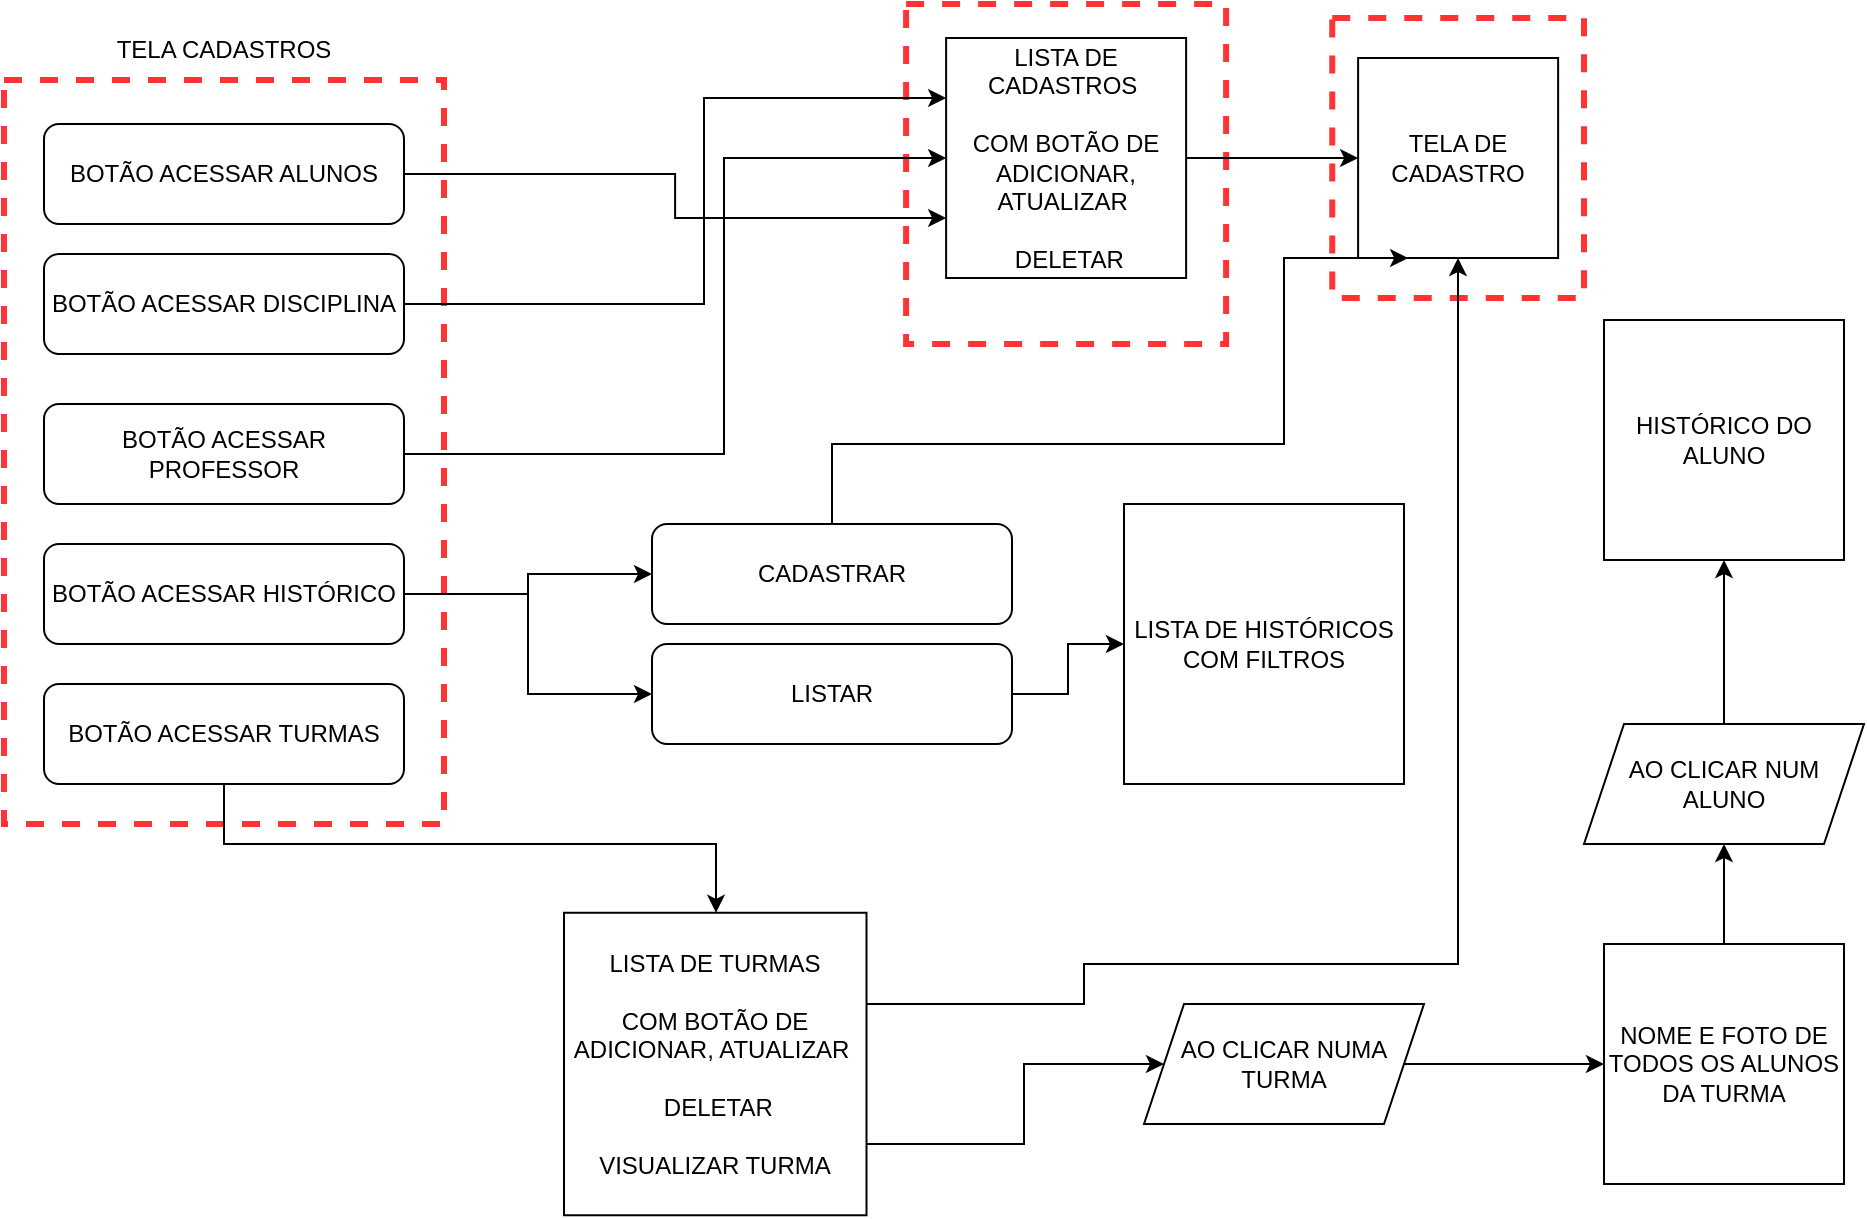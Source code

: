 <mxfile>
    <diagram id="B5hvTajtP3n7r4fV_qKo" name="Página-1">
        <mxGraphModel dx="1505" dy="1000" grid="1" gridSize="10" guides="1" tooltips="1" connect="1" arrows="1" fold="1" page="1" pageScale="1" pageWidth="827" pageHeight="1169" math="0" shadow="0">
            <root>
                <mxCell id="0"/>
                <mxCell id="1" parent="0"/>
                <mxCell id="-mRNOfv_80mKuR-ORZKl-20" value="" style="rounded=0;whiteSpace=wrap;html=1;dashed=1;strokeColor=#FF3333;strokeWidth=3;fillColor=none;" parent="1" vertex="1">
                    <mxGeometry x="754.12" y="57" width="125.88" height="140" as="geometry"/>
                </mxCell>
                <mxCell id="-mRNOfv_80mKuR-ORZKl-17" value="" style="rounded=0;whiteSpace=wrap;html=1;dashed=1;strokeColor=#FF3333;strokeWidth=3;fillColor=none;" parent="1" vertex="1">
                    <mxGeometry x="90" y="88" width="220" height="372" as="geometry"/>
                </mxCell>
                <mxCell id="-mRNOfv_80mKuR-ORZKl-19" value="" style="rounded=0;whiteSpace=wrap;html=1;dashed=1;strokeColor=#FF3333;strokeWidth=3;fillColor=none;" parent="1" vertex="1">
                    <mxGeometry x="541.06" y="50" width="160" height="170" as="geometry"/>
                </mxCell>
                <mxCell id="-mRNOfv_80mKuR-ORZKl-49" style="edgeStyle=orthogonalEdgeStyle;rounded=0;orthogonalLoop=1;jettySize=auto;html=1;entryX=0;entryY=0.75;entryDx=0;entryDy=0;" parent="1" source="-mRNOfv_80mKuR-ORZKl-2" target="-mRNOfv_80mKuR-ORZKl-12" edge="1">
                    <mxGeometry relative="1" as="geometry"/>
                </mxCell>
                <mxCell id="-mRNOfv_80mKuR-ORZKl-2" value="BOTÃO ACESSAR ALUNOS&lt;br&gt;" style="rounded=1;whiteSpace=wrap;html=1;" parent="1" vertex="1">
                    <mxGeometry x="110" y="110" width="180" height="50" as="geometry"/>
                </mxCell>
                <mxCell id="-mRNOfv_80mKuR-ORZKl-24" style="edgeStyle=orthogonalEdgeStyle;rounded=0;orthogonalLoop=1;jettySize=auto;html=1;entryX=0;entryY=0.25;entryDx=0;entryDy=0;" parent="1" source="-mRNOfv_80mKuR-ORZKl-3" target="-mRNOfv_80mKuR-ORZKl-12" edge="1">
                    <mxGeometry relative="1" as="geometry">
                        <Array as="points">
                            <mxPoint x="440" y="200"/>
                            <mxPoint x="440" y="97"/>
                        </Array>
                    </mxGeometry>
                </mxCell>
                <mxCell id="-mRNOfv_80mKuR-ORZKl-3" value="BOTÃO ACESSAR DISCIPLINA" style="rounded=1;whiteSpace=wrap;html=1;" parent="1" vertex="1">
                    <mxGeometry x="110" y="175" width="180" height="50" as="geometry"/>
                </mxCell>
                <mxCell id="-mRNOfv_80mKuR-ORZKl-25" style="edgeStyle=orthogonalEdgeStyle;rounded=0;orthogonalLoop=1;jettySize=auto;html=1;entryX=0;entryY=0.5;entryDx=0;entryDy=0;" parent="1" source="-mRNOfv_80mKuR-ORZKl-4" target="-mRNOfv_80mKuR-ORZKl-12" edge="1">
                    <mxGeometry relative="1" as="geometry">
                        <Array as="points">
                            <mxPoint x="450" y="275"/>
                            <mxPoint x="450" y="127"/>
                        </Array>
                    </mxGeometry>
                </mxCell>
                <mxCell id="-mRNOfv_80mKuR-ORZKl-4" value="BOTÃO ACESSAR PROFESSOR" style="rounded=1;whiteSpace=wrap;html=1;" parent="1" vertex="1">
                    <mxGeometry x="110" y="250" width="180" height="50" as="geometry"/>
                </mxCell>
                <mxCell id="-mRNOfv_80mKuR-ORZKl-56" style="edgeStyle=orthogonalEdgeStyle;rounded=0;orthogonalLoop=1;jettySize=auto;html=1;entryX=0;entryY=0.5;entryDx=0;entryDy=0;" parent="1" source="-mRNOfv_80mKuR-ORZKl-5" target="-mRNOfv_80mKuR-ORZKl-52" edge="1">
                    <mxGeometry relative="1" as="geometry"/>
                </mxCell>
                <mxCell id="-mRNOfv_80mKuR-ORZKl-57" style="edgeStyle=orthogonalEdgeStyle;rounded=0;orthogonalLoop=1;jettySize=auto;html=1;entryX=0;entryY=0.5;entryDx=0;entryDy=0;" parent="1" source="-mRNOfv_80mKuR-ORZKl-5" target="-mRNOfv_80mKuR-ORZKl-51" edge="1">
                    <mxGeometry relative="1" as="geometry"/>
                </mxCell>
                <mxCell id="-mRNOfv_80mKuR-ORZKl-5" value="BOTÃO ACESSAR HISTÓRICO" style="rounded=1;whiteSpace=wrap;html=1;" parent="1" vertex="1">
                    <mxGeometry x="110" y="320" width="180" height="50" as="geometry"/>
                </mxCell>
                <mxCell id="-mRNOfv_80mKuR-ORZKl-10" value="TELA DE CADASTRO" style="whiteSpace=wrap;html=1;aspect=fixed;" parent="1" vertex="1">
                    <mxGeometry x="767.06" y="77" width="100" height="100" as="geometry"/>
                </mxCell>
                <mxCell id="-mRNOfv_80mKuR-ORZKl-22" style="edgeStyle=orthogonalEdgeStyle;rounded=0;orthogonalLoop=1;jettySize=auto;html=1;" parent="1" source="-mRNOfv_80mKuR-ORZKl-12" target="-mRNOfv_80mKuR-ORZKl-10" edge="1">
                    <mxGeometry relative="1" as="geometry">
                        <mxPoint x="747.06" y="192" as="targetPoint"/>
                    </mxGeometry>
                </mxCell>
                <mxCell id="-mRNOfv_80mKuR-ORZKl-34" style="edgeStyle=orthogonalEdgeStyle;rounded=0;orthogonalLoop=1;jettySize=auto;html=1;" parent="1" source="-mRNOfv_80mKuR-ORZKl-15" target="-mRNOfv_80mKuR-ORZKl-10" edge="1">
                    <mxGeometry relative="1" as="geometry">
                        <mxPoint x="630" y="360" as="targetPoint"/>
                        <Array as="points">
                            <mxPoint x="630" y="550"/>
                            <mxPoint x="630" y="530"/>
                            <mxPoint x="817" y="530"/>
                        </Array>
                    </mxGeometry>
                </mxCell>
                <mxCell id="-mRNOfv_80mKuR-ORZKl-42" style="edgeStyle=orthogonalEdgeStyle;rounded=0;orthogonalLoop=1;jettySize=auto;html=1;" parent="1" source="-mRNOfv_80mKuR-ORZKl-15" target="-mRNOfv_80mKuR-ORZKl-41" edge="1">
                    <mxGeometry relative="1" as="geometry">
                        <Array as="points">
                            <mxPoint x="600" y="620"/>
                            <mxPoint x="600" y="580"/>
                        </Array>
                    </mxGeometry>
                </mxCell>
                <mxCell id="-mRNOfv_80mKuR-ORZKl-15" value="LISTA DE TURMAS&lt;br&gt;&lt;br&gt;COM BOTÃO DE ADICIONAR, ATUALIZAR&amp;nbsp;&lt;br&gt;&lt;br&gt;&amp;nbsp;DELETAR&lt;br&gt;&lt;br&gt;VISUALIZAR TURMA" style="whiteSpace=wrap;html=1;aspect=fixed;" parent="1" vertex="1">
                    <mxGeometry x="370" y="504.38" width="151.25" height="151.25" as="geometry"/>
                </mxCell>
                <mxCell id="-mRNOfv_80mKuR-ORZKl-12" value="LISTA DE CADASTROS&amp;nbsp;&lt;br&gt;&lt;br&gt;COM BOTÃO DE ADICIONAR, ATUALIZAR&amp;nbsp;&lt;br&gt;&lt;br&gt;&amp;nbsp;DELETAR" style="whiteSpace=wrap;html=1;aspect=fixed;" parent="1" vertex="1">
                    <mxGeometry x="561.06" y="67" width="120" height="120" as="geometry"/>
                </mxCell>
                <mxCell id="-mRNOfv_80mKuR-ORZKl-36" style="edgeStyle=orthogonalEdgeStyle;rounded=0;orthogonalLoop=1;jettySize=auto;html=1;" parent="1" source="-mRNOfv_80mKuR-ORZKl-28" target="-mRNOfv_80mKuR-ORZKl-15" edge="1">
                    <mxGeometry relative="1" as="geometry">
                        <Array as="points">
                            <mxPoint x="200" y="470"/>
                            <mxPoint x="446" y="470"/>
                        </Array>
                    </mxGeometry>
                </mxCell>
                <mxCell id="-mRNOfv_80mKuR-ORZKl-28" value="BOTÃO ACESSAR TURMAS" style="rounded=1;whiteSpace=wrap;html=1;" parent="1" vertex="1">
                    <mxGeometry x="110" y="390" width="180" height="50" as="geometry"/>
                </mxCell>
                <mxCell id="-mRNOfv_80mKuR-ORZKl-46" value="" style="edgeStyle=orthogonalEdgeStyle;rounded=0;orthogonalLoop=1;jettySize=auto;html=1;" parent="1" source="-mRNOfv_80mKuR-ORZKl-40" target="-mRNOfv_80mKuR-ORZKl-44" edge="1">
                    <mxGeometry relative="1" as="geometry"/>
                </mxCell>
                <mxCell id="-mRNOfv_80mKuR-ORZKl-40" value="NOME E FOTO DE TODOS OS ALUNOS DA TURMA" style="whiteSpace=wrap;html=1;aspect=fixed;" parent="1" vertex="1">
                    <mxGeometry x="890" y="520" width="120" height="120" as="geometry"/>
                </mxCell>
                <mxCell id="-mRNOfv_80mKuR-ORZKl-43" style="edgeStyle=orthogonalEdgeStyle;rounded=0;orthogonalLoop=1;jettySize=auto;html=1;entryX=0;entryY=0.5;entryDx=0;entryDy=0;" parent="1" source="-mRNOfv_80mKuR-ORZKl-41" target="-mRNOfv_80mKuR-ORZKl-40" edge="1">
                    <mxGeometry relative="1" as="geometry"/>
                </mxCell>
                <mxCell id="-mRNOfv_80mKuR-ORZKl-41" value="AO CLICAR NUMA TURMA" style="shape=parallelogram;perimeter=parallelogramPerimeter;whiteSpace=wrap;html=1;fixedSize=1;strokeColor=#000000;strokeWidth=1;fillColor=none;" parent="1" vertex="1">
                    <mxGeometry x="660" y="550" width="140" height="60" as="geometry"/>
                </mxCell>
                <mxCell id="-mRNOfv_80mKuR-ORZKl-47" value="" style="edgeStyle=orthogonalEdgeStyle;rounded=0;orthogonalLoop=1;jettySize=auto;html=1;" parent="1" source="-mRNOfv_80mKuR-ORZKl-44" target="-mRNOfv_80mKuR-ORZKl-45" edge="1">
                    <mxGeometry relative="1" as="geometry"/>
                </mxCell>
                <mxCell id="-mRNOfv_80mKuR-ORZKl-44" value="AO CLICAR NUM ALUNO" style="shape=parallelogram;perimeter=parallelogramPerimeter;whiteSpace=wrap;html=1;fixedSize=1;strokeColor=#000000;strokeWidth=1;fillColor=none;" parent="1" vertex="1">
                    <mxGeometry x="880" y="410" width="140" height="60" as="geometry"/>
                </mxCell>
                <mxCell id="-mRNOfv_80mKuR-ORZKl-45" value="HISTÓRICO DO ALUNO" style="whiteSpace=wrap;html=1;aspect=fixed;" parent="1" vertex="1">
                    <mxGeometry x="890" y="208" width="120" height="120" as="geometry"/>
                </mxCell>
                <mxCell id="-mRNOfv_80mKuR-ORZKl-48" value="LISTA DE HISTÓRICOS COM FILTROS&lt;br&gt;" style="whiteSpace=wrap;html=1;aspect=fixed;" parent="1" vertex="1">
                    <mxGeometry x="650" y="300" width="140" height="140" as="geometry"/>
                </mxCell>
                <mxCell id="-mRNOfv_80mKuR-ORZKl-53" value="" style="edgeStyle=orthogonalEdgeStyle;rounded=0;orthogonalLoop=1;jettySize=auto;html=1;" parent="1" source="-mRNOfv_80mKuR-ORZKl-51" target="-mRNOfv_80mKuR-ORZKl-48" edge="1">
                    <mxGeometry relative="1" as="geometry"/>
                </mxCell>
                <mxCell id="-mRNOfv_80mKuR-ORZKl-51" value="LISTAR&lt;br&gt;" style="rounded=1;whiteSpace=wrap;html=1;" parent="1" vertex="1">
                    <mxGeometry x="414" y="370" width="180" height="50" as="geometry"/>
                </mxCell>
                <mxCell id="-mRNOfv_80mKuR-ORZKl-55" style="edgeStyle=orthogonalEdgeStyle;rounded=0;orthogonalLoop=1;jettySize=auto;html=1;entryX=0.25;entryY=1;entryDx=0;entryDy=0;" parent="1" source="-mRNOfv_80mKuR-ORZKl-52" target="-mRNOfv_80mKuR-ORZKl-10" edge="1">
                    <mxGeometry relative="1" as="geometry">
                        <Array as="points">
                            <mxPoint x="504" y="270"/>
                            <mxPoint x="730" y="270"/>
                            <mxPoint x="730" y="177"/>
                        </Array>
                    </mxGeometry>
                </mxCell>
                <mxCell id="-mRNOfv_80mKuR-ORZKl-52" value="CADASTRAR" style="rounded=1;whiteSpace=wrap;html=1;" parent="1" vertex="1">
                    <mxGeometry x="414" y="310" width="180" height="50" as="geometry"/>
                </mxCell>
                <mxCell id="3" value="TELA CADASTROS" style="text;html=1;strokeColor=none;fillColor=none;align=center;verticalAlign=middle;whiteSpace=wrap;rounded=0;" vertex="1" parent="1">
                    <mxGeometry x="140" y="58" width="120" height="30" as="geometry"/>
                </mxCell>
            </root>
        </mxGraphModel>
    </diagram>
</mxfile>
